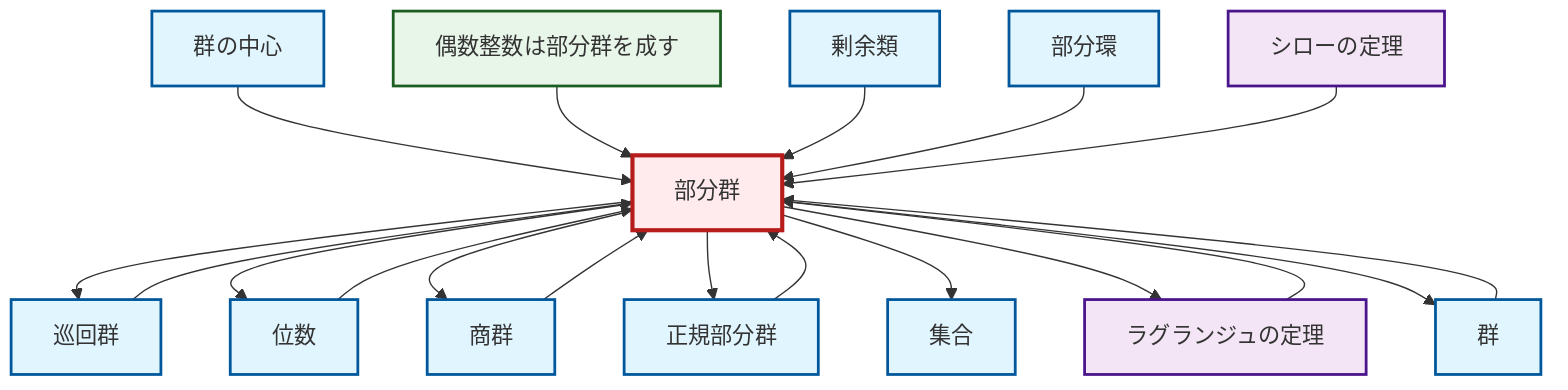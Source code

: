 graph TD
    classDef definition fill:#e1f5fe,stroke:#01579b,stroke-width:2px
    classDef theorem fill:#f3e5f5,stroke:#4a148c,stroke-width:2px
    classDef axiom fill:#fff3e0,stroke:#e65100,stroke-width:2px
    classDef example fill:#e8f5e9,stroke:#1b5e20,stroke-width:2px
    classDef current fill:#ffebee,stroke:#b71c1c,stroke-width:3px
    def-subgroup["部分群"]:::definition
    thm-sylow["シローの定理"]:::theorem
    ex-even-integers-subgroup["偶数整数は部分群を成す"]:::example
    def-normal-subgroup["正規部分群"]:::definition
    def-coset["剰余類"]:::definition
    thm-lagrange["ラグランジュの定理"]:::theorem
    def-order["位数"]:::definition
    def-set["集合"]:::definition
    def-cyclic-group["巡回群"]:::definition
    def-subring["部分環"]:::definition
    def-center-of-group["群の中心"]:::definition
    def-group["群"]:::definition
    def-quotient-group["商群"]:::definition
    def-subgroup --> def-cyclic-group
    def-subgroup --> def-order
    def-subgroup --> def-quotient-group
    def-subgroup --> def-normal-subgroup
    def-subgroup --> def-set
    def-center-of-group --> def-subgroup
    def-cyclic-group --> def-subgroup
    def-normal-subgroup --> def-subgroup
    ex-even-integers-subgroup --> def-subgroup
    def-order --> def-subgroup
    def-subgroup --> thm-lagrange
    def-coset --> def-subgroup
    def-subring --> def-subgroup
    def-quotient-group --> def-subgroup
    thm-lagrange --> def-subgroup
    thm-sylow --> def-subgroup
    def-group --> def-subgroup
    def-subgroup --> def-group
    class def-subgroup current